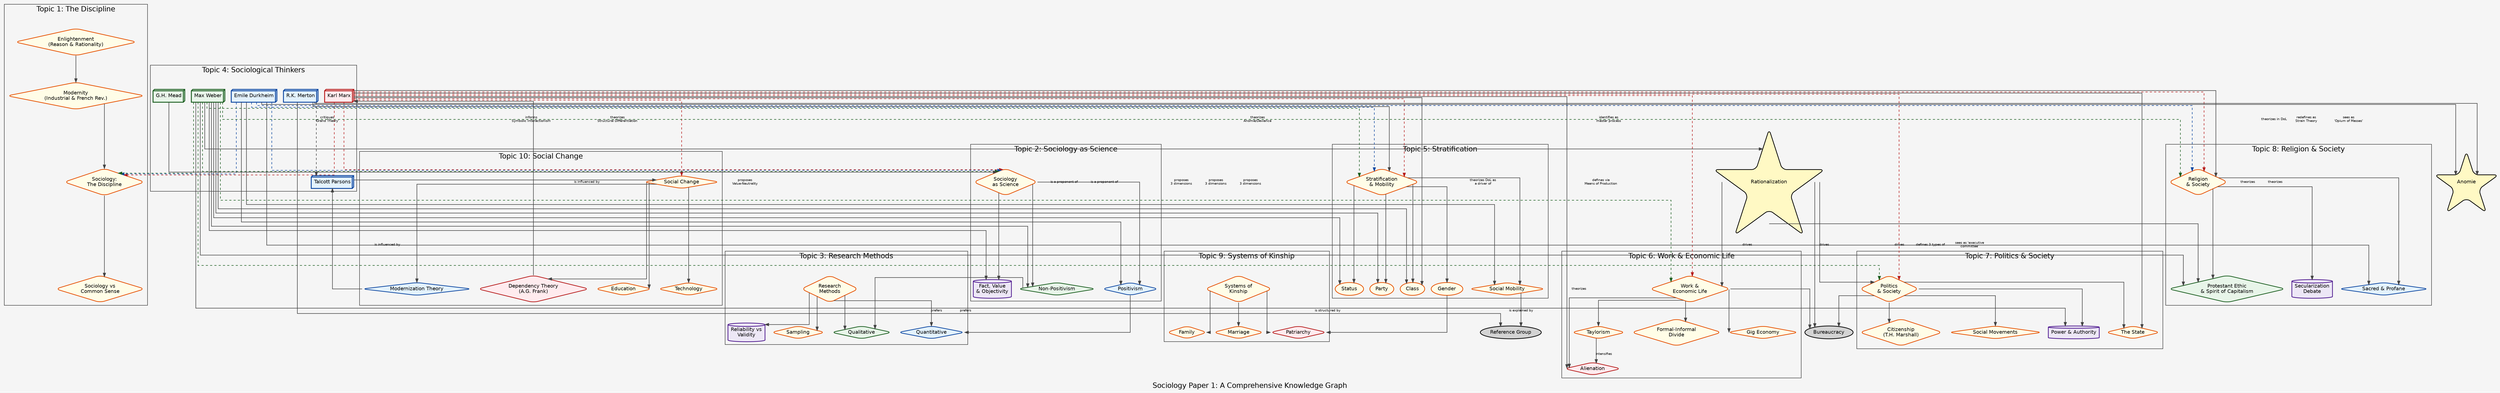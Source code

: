 digraph Sociology_Paper_1 {
    // GRAPH-WIDE SETTINGS
    graph [rankdir="TB", splines=ortho, overlap=false, bgcolor="#f5f5f5", fontname="Helvetica", label="Sociology Paper 1: A Comprehensive Knowledge Graph", fontsize=20];
    node [style="rounded,filled", fontname="Helvetica", penwidth=2];
    edge [fontname="Helvetica", fontsize=9, color="#424242", penwidth=1.5];

    // CENTRAL THINKERS (The Core Engine)
    subgraph cluster_thinkers {
        label = "Topic 4: Sociological Thinkers";
        node [shape=box3d, penwidth=2.5];
        Marx [label="Karl Marx", fillcolor="#ffebee", color="#b71c1c"];
        Durkheim [label="Emile Durkheim", fillcolor="#e3f2fd", color="#0d47a1"];
        Weber [label="Max Weber", fillcolor="#e8f5e9", color="#1b5e20"];
        Parsons [label="Talcott Parsons", fillcolor="#e3f2fd", color="#0d47a1"];
        Merton [label="R.K. Merton", fillcolor="#e3f2fd", color="#0d47a1"];
        Mead [label="G.H. Mead", fillcolor="#e8f5e9", color="#1b5e20"];
    }

    // TOPIC 1: THE DISCIPLINE
    subgraph cluster_discipline {
        label = "Topic 1: The Discipline";
        node [shape=diamond, fillcolor="#fffde7", color="#e65100"];
        Discipline [label="Sociology:\nThe Discipline"];
        Modernity [label="Modernity\n(Industrial & French Rev.)"];
        Enlightenment [label="Enlightenment\n(Reason & Rationality)"];
        CommonSense [label="Sociology vs\nCommon Sense"];
    }
    Enlightenment -> Modernity -> Discipline;
    Discipline -> CommonSense;

    // TOPIC 2: SOCIOLOGY AS SCIENCE
    subgraph cluster_science {
        label = "Topic 2: Sociology as Science";
        node [shape=diamond, fillcolor="#fffde7", color="#e65100"];
        Science [label="Sociology\nas Science"];
        Positivism [label="Positivism", fillcolor="#e3f2fd", color="#0d47a1"];
        NonPositivism [label="Non-Positivism", fillcolor="#e8f5e9", color="#1b5e20"];
        FactValue [label="Fact, Value\n& Objectivity", shape=cylinder, fillcolor="#ede7f6", color="#4A148C"];
    }
    Science -> {Positivism, NonPositivism, FactValue};
    Durkheim -> Positivism [label="is a proponent of"];
    Weber -> NonPositivism [label="is a proponent of"];
    Weber -> FactValue [label="proposes\nValue-Neutrality"];

    // TOPIC 3: RESEARCH METHODS
    subgraph cluster_methods {
        label = "Topic 3: Research Methods";
        node [shape=diamond, fillcolor="#fffde7", color="#e65100"];
        Methods [label="Research\nMethods"];
        Quantitative [label="Quantitative", fillcolor="#e3f2fd", color="#0d47a1"];
        Qualitative [label="Qualitative", fillcolor="#e8f5e9", color="#1b5e20"];
        ReliabilityValidity [label="Reliability vs\nValidity", shape=cylinder, fillcolor="#ede7f6", color="#4A148C"];
        Sampling [label="Sampling"];
    }
    Methods -> {Quantitative, Qualitative, ReliabilityValidity, Sampling};
    Positivism -> Quantitative [label="prefers"];
    NonPositivism -> Qualitative [label="prefers"];

    // TOPIC 5: STRATIFICATION
    subgraph cluster_strat {
        label = "Topic 5: Stratification";
        node [shape=diamond, fillcolor="#fffde7", color="#e65100"];
        Stratification [label="Stratification\n& Mobility"];
        Class [label="Class", shape=ellipse];
        Status [label="Status", shape=ellipse];
        Party [label="Party", shape=ellipse];
        Gender [label="Gender", shape=ellipse];
        SocialMobility [label="Social Mobility"];
    }
    Stratification -> {Class, Status, Party, Gender, SocialMobility};
    Marx -> Class [label="defines via\nMeans of Production"];
    Weber -> {Class, Status, Party} [label="proposes\n3 dimensions"];

    // TOPIC 6: WORK & ECONOMIC LIFE
    subgraph cluster_work {
        label = "Topic 6: Work & Economic Life";
        node [shape=diamond, fillcolor="#fffde7", color="#e65100"];
        Work [label="Work &\nEconomic Life"];
        Alienation [label="Alienation", fillcolor="#ffebee", color="#b71c1c"];
        Taylorism [label="Taylorism"];
        FormalInformal [label="Formal-Informal\nDivide"];
        GigEconomy [label="Gig Economy"];
    }
    Work -> {Alienation, Taylorism, FormalInformal, GigEconomy};
    Marx -> Alienation [label="theorizes"];
    Taylorism -> Alienation [label="intensifies"];

    // TOPIC 7: POLITICS & SOCIETY
    subgraph cluster_politics {
        label = "Topic 7: Politics & Society";
        node [shape=diamond, fillcolor="#fffde7", color="#e65100"];
        Politics [label="Politics\n& Society"];
        PowerAuthority [label="Power & Authority", shape=cylinder, fillcolor="#ede7f6", color="#4A148C"];
        State [label="The State"];
        Citizenship [label="Citizenship\n(T.H. Marshall)"];
        SocialMovements [label="Social Movements"];
    }
    Politics -> {PowerAuthority, State, Citizenship, SocialMovements};
    Weber -> PowerAuthority [label="defines 3 types of"];
    Marx -> State [label="sees as 'executive\ncommittee'"];

    // TOPIC 8: RELIGION & SOCIETY
    subgraph cluster_religion {
        label = "Topic 8: Religion & Society";
        node [shape=diamond, fillcolor="#fffde7", color="#e65100"];
        Religion [label="Religion\n& Society"];
        SacredProfane [label="Sacred & Profane", fillcolor="#e3f2fd", color="#0d47a1"];
        PESC [label="Protestant Ethic\n& Spirit of Capitalism", fillcolor="#e8f5e9", color="#1b5e20"];
        Secularization [label="Secularization\nDebate", shape=cylinder, fillcolor="#ede7f6", color="#4A148C"];
    }
    Religion -> {SacredProfane, PESC, Secularization};
    Durkheim -> SacredProfane [label="theorizes"];
    Weber -> PESC [label="theorizes"];
    Marx -> Religion [label="sees as\n'Opium of Masses'"];

    // TOPIC 9: KINSHIP
    subgraph cluster_kinship {
        label = "Topic 9: Systems of Kinship";
        node [shape=diamond, fillcolor="#fffde7", color="#e65100"];
        Kinship [label="Systems of\nKinship"];
        Family [label="Family"];
        Marriage [label="Marriage"];
        Patriarchy [label="Patriarchy", fillcolor="#ffebee", color="#b71c1c"];
    }
    Kinship -> {Family, Marriage, Patriarchy};
    Gender -> Patriarchy [label="is structured by"];

    // TOPIC 10: SOCIAL CHANGE
    subgraph cluster_change {
        label = "Topic 10: Social Change";
        node [shape=diamond, fillcolor="#fffde7", color="#e65100"];
        SocialChange [label="Social Change"];
        DependencyTheory [label="Dependency Theory\n(A.G. Frank)", fillcolor="#ffebee", color="#b71c1c"];
        ModernizationTheory [label="Modernization Theory", fillcolor="#e3f2fd", color="#0d47a1"];
        Education [label="Education"];
        Technology [label="Technology"];
    }
    SocialChange -> {DependencyTheory, ModernizationTheory, Education, Technology};
    DependencyTheory -> Marx [label="is influenced by"];
    ModernizationTheory -> Parsons [label="is influenced by"];

    // INTER-TOPIC & THINKER-CONCEPT CONNECTIONS
    // Marx Connections
    Marx -> {Discipline, Science, Stratification, Work, Politics, Religion, SocialChange} [style=dashed, color="#b71c1c"];
    
    // Durkheim Connections
    Durkheim -> {Discipline, Science, Stratification, Religion} [style=dashed, color="#0d47a1"];
    Durkheim -> SocialMobility [label="theorizes DoL as\na driver of"];
    
    // Weber Connections
    Weber -> {Discipline, Science, Stratification, Work, Politics, Religion} [style=dashed, color="#1b5e20"];
    
    // Parsons & Merton Connections
    Parsons -> SocialChange [label="theorizes\nStructural Differentiation"];
    Merton -> Stratification [label="theorizes\nAnomie/Deviance"];
    Merton -> Parsons [label="critiques\n'Grand Theory'", style=dashed];
    
    // Mead Connections
    Mead -> Science [label="informs\nSymbolic Interactionism"];
    
    // Cross-Concept Connections
    Rationalization [label="Rationalization", shape=star, fillcolor="#fff9c4"];
    Weber -> Rationalization [label="identifies as\nmaster process"];
    Rationalization -> {PESC, Work, Politics} [label="drives"];
    Bureaucracy [label="Bureaucracy"];
    Work -> Bureaucracy;
    Politics -> Bureaucracy;
    Rationalization -> Bureaucracy;
    
    Anomie [label="Anomie", shape=star, fillcolor="#fff9c4"];
    Durkheim -> Anomie [label="theorizes in DoL"];
    Merton -> Anomie [label="redefines as\nStrain Theory"];
    
    ReferenceGroup [label="Reference Group"];
    Merton -> ReferenceGroup;
    SocialMobility -> ReferenceGroup [label="is explained by"];
}
